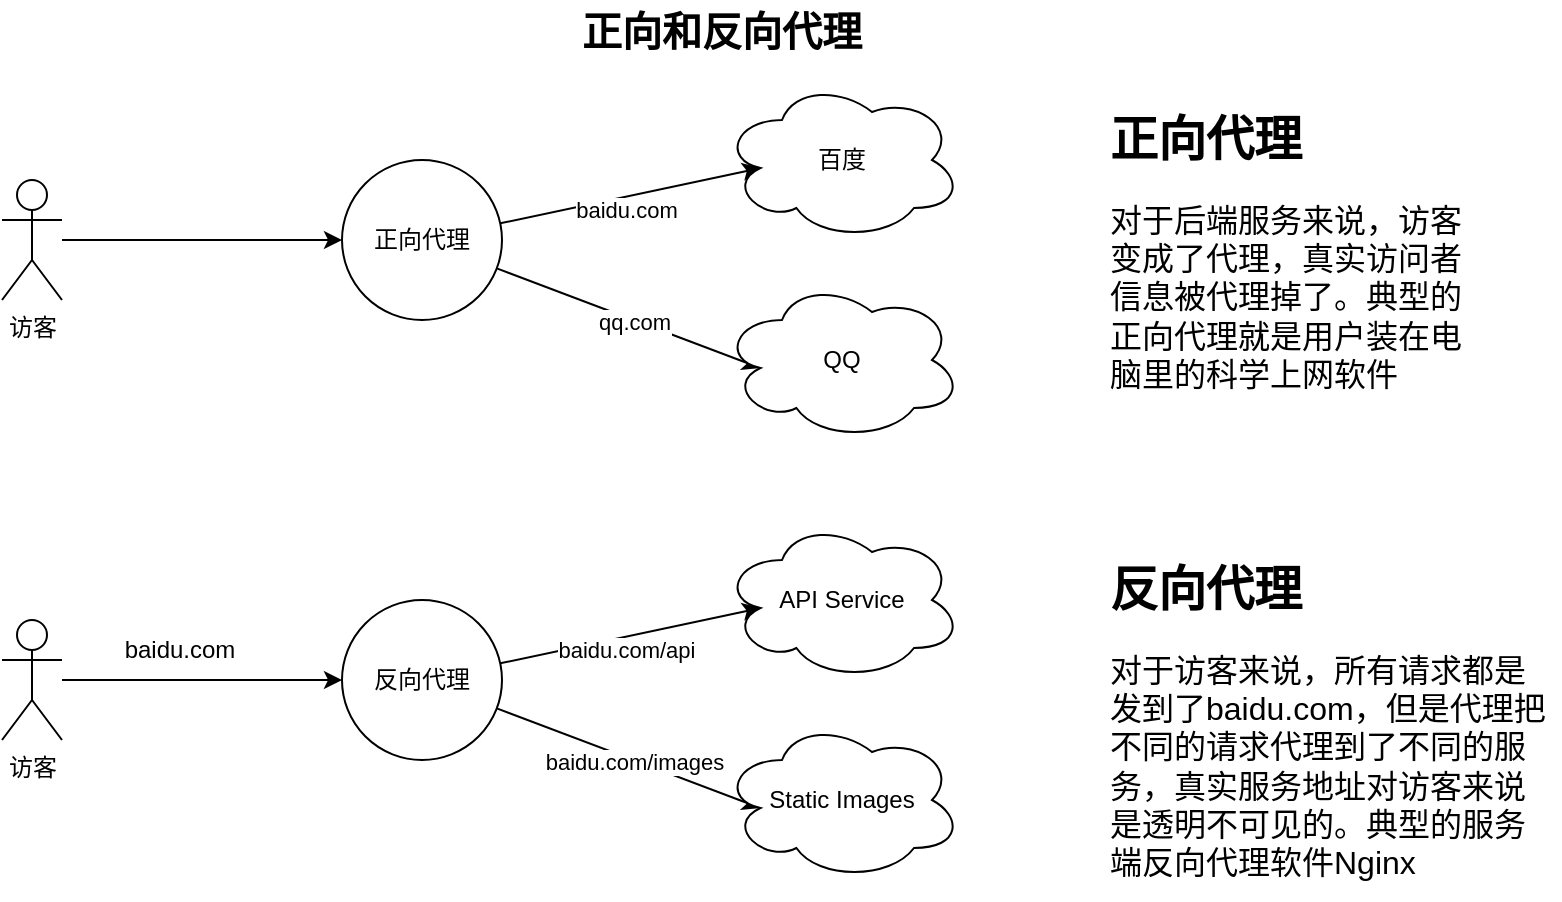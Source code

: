 <mxfile version="21.3.2" type="github">
  <diagram name="第 1 页" id="xoibS2SJCxxQ6S7KfYmW">
    <mxGraphModel dx="954" dy="549" grid="1" gridSize="10" guides="1" tooltips="1" connect="1" arrows="1" fold="1" page="1" pageScale="1" pageWidth="850" pageHeight="1100" math="0" shadow="0">
      <root>
        <mxCell id="0" />
        <mxCell id="1" parent="0" />
        <mxCell id="6ae03le2sl2ZFCW3vqm4-1" value="正向和反向代理" style="text;html=1;strokeColor=none;fillColor=none;align=center;verticalAlign=middle;whiteSpace=wrap;rounded=0;fontStyle=1;fontSize=20;" vertex="1" parent="1">
          <mxGeometry x="291" y="20" width="220" height="30" as="geometry" />
        </mxCell>
        <mxCell id="6ae03le2sl2ZFCW3vqm4-4" style="edgeStyle=orthogonalEdgeStyle;rounded=0;orthogonalLoop=1;jettySize=auto;html=1;entryX=0;entryY=0.5;entryDx=0;entryDy=0;" edge="1" parent="1" source="6ae03le2sl2ZFCW3vqm4-2" target="6ae03le2sl2ZFCW3vqm4-3">
          <mxGeometry relative="1" as="geometry" />
        </mxCell>
        <mxCell id="6ae03le2sl2ZFCW3vqm4-2" value="访客" style="shape=umlActor;verticalLabelPosition=bottom;verticalAlign=top;html=1;outlineConnect=0;" vertex="1" parent="1">
          <mxGeometry x="41" y="110" width="30" height="60" as="geometry" />
        </mxCell>
        <mxCell id="6ae03le2sl2ZFCW3vqm4-6" style="rounded=0;orthogonalLoop=1;jettySize=auto;html=1;entryX=0.16;entryY=0.55;entryDx=0;entryDy=0;entryPerimeter=0;" edge="1" parent="1" source="6ae03le2sl2ZFCW3vqm4-3" target="6ae03le2sl2ZFCW3vqm4-5">
          <mxGeometry relative="1" as="geometry" />
        </mxCell>
        <mxCell id="6ae03le2sl2ZFCW3vqm4-12" value="baidu.com" style="edgeLabel;html=1;align=center;verticalAlign=middle;resizable=0;points=[];" vertex="1" connectable="0" parent="6ae03le2sl2ZFCW3vqm4-6">
          <mxGeometry x="-0.051" y="-6" relative="1" as="geometry">
            <mxPoint as="offset" />
          </mxGeometry>
        </mxCell>
        <mxCell id="6ae03le2sl2ZFCW3vqm4-8" style="rounded=0;orthogonalLoop=1;jettySize=auto;html=1;entryX=0.16;entryY=0.55;entryDx=0;entryDy=0;entryPerimeter=0;" edge="1" parent="1" source="6ae03le2sl2ZFCW3vqm4-3" target="6ae03le2sl2ZFCW3vqm4-7">
          <mxGeometry relative="1" as="geometry" />
        </mxCell>
        <mxCell id="6ae03le2sl2ZFCW3vqm4-13" value="qq.com" style="edgeLabel;html=1;align=center;verticalAlign=middle;resizable=0;points=[];" vertex="1" connectable="0" parent="6ae03le2sl2ZFCW3vqm4-8">
          <mxGeometry x="0.045" y="-1" relative="1" as="geometry">
            <mxPoint as="offset" />
          </mxGeometry>
        </mxCell>
        <mxCell id="6ae03le2sl2ZFCW3vqm4-3" value="正向代理" style="ellipse;whiteSpace=wrap;html=1;aspect=fixed;" vertex="1" parent="1">
          <mxGeometry x="211" y="100" width="80" height="80" as="geometry" />
        </mxCell>
        <mxCell id="6ae03le2sl2ZFCW3vqm4-5" value="百度" style="ellipse;shape=cloud;whiteSpace=wrap;html=1;" vertex="1" parent="1">
          <mxGeometry x="401" y="60" width="120" height="80" as="geometry" />
        </mxCell>
        <mxCell id="6ae03le2sl2ZFCW3vqm4-7" value="QQ" style="ellipse;shape=cloud;whiteSpace=wrap;html=1;" vertex="1" parent="1">
          <mxGeometry x="401" y="160" width="120" height="80" as="geometry" />
        </mxCell>
        <mxCell id="6ae03le2sl2ZFCW3vqm4-9" value="&lt;h1&gt;正向代理&lt;br&gt;&lt;/h1&gt;&lt;p&gt;&lt;font style=&quot;font-size: 16px;&quot;&gt;对于后端服务来说，访客变成了代理，真实访问者信息被代理掉了。典型的正向代理就是用户装在电脑里的科学上网软件&lt;/font&gt;&lt;br&gt;&lt;/p&gt;" style="text;html=1;strokeColor=none;fillColor=none;spacing=5;spacingTop=-20;whiteSpace=wrap;overflow=hidden;rounded=0;" vertex="1" parent="1">
          <mxGeometry x="590" y="70" width="190" height="160" as="geometry" />
        </mxCell>
        <mxCell id="6ae03le2sl2ZFCW3vqm4-14" style="edgeStyle=orthogonalEdgeStyle;rounded=0;orthogonalLoop=1;jettySize=auto;html=1;entryX=0;entryY=0.5;entryDx=0;entryDy=0;" edge="1" source="6ae03le2sl2ZFCW3vqm4-15" target="6ae03le2sl2ZFCW3vqm4-20" parent="1">
          <mxGeometry relative="1" as="geometry" />
        </mxCell>
        <mxCell id="6ae03le2sl2ZFCW3vqm4-15" value="访客" style="shape=umlActor;verticalLabelPosition=bottom;verticalAlign=top;html=1;outlineConnect=0;" vertex="1" parent="1">
          <mxGeometry x="41" y="330" width="30" height="60" as="geometry" />
        </mxCell>
        <mxCell id="6ae03le2sl2ZFCW3vqm4-16" style="rounded=0;orthogonalLoop=1;jettySize=auto;html=1;entryX=0.16;entryY=0.55;entryDx=0;entryDy=0;entryPerimeter=0;" edge="1" source="6ae03le2sl2ZFCW3vqm4-20" target="6ae03le2sl2ZFCW3vqm4-21" parent="1">
          <mxGeometry relative="1" as="geometry" />
        </mxCell>
        <mxCell id="6ae03le2sl2ZFCW3vqm4-17" value="baidu.com/api" style="edgeLabel;html=1;align=center;verticalAlign=middle;resizable=0;points=[];" vertex="1" connectable="0" parent="6ae03le2sl2ZFCW3vqm4-16">
          <mxGeometry x="-0.051" y="-6" relative="1" as="geometry">
            <mxPoint as="offset" />
          </mxGeometry>
        </mxCell>
        <mxCell id="6ae03le2sl2ZFCW3vqm4-18" style="rounded=0;orthogonalLoop=1;jettySize=auto;html=1;entryX=0.16;entryY=0.55;entryDx=0;entryDy=0;entryPerimeter=0;" edge="1" source="6ae03le2sl2ZFCW3vqm4-20" target="6ae03le2sl2ZFCW3vqm4-22" parent="1">
          <mxGeometry relative="1" as="geometry" />
        </mxCell>
        <mxCell id="6ae03le2sl2ZFCW3vqm4-19" value="baidu.com/images" style="edgeLabel;html=1;align=center;verticalAlign=middle;resizable=0;points=[];" vertex="1" connectable="0" parent="6ae03le2sl2ZFCW3vqm4-18">
          <mxGeometry x="0.045" y="-1" relative="1" as="geometry">
            <mxPoint as="offset" />
          </mxGeometry>
        </mxCell>
        <mxCell id="6ae03le2sl2ZFCW3vqm4-20" value="反向代理" style="ellipse;whiteSpace=wrap;html=1;aspect=fixed;" vertex="1" parent="1">
          <mxGeometry x="211" y="320" width="80" height="80" as="geometry" />
        </mxCell>
        <mxCell id="6ae03le2sl2ZFCW3vqm4-21" value="API Service" style="ellipse;shape=cloud;whiteSpace=wrap;html=1;" vertex="1" parent="1">
          <mxGeometry x="401" y="280" width="120" height="80" as="geometry" />
        </mxCell>
        <mxCell id="6ae03le2sl2ZFCW3vqm4-22" value="Static Images" style="ellipse;shape=cloud;whiteSpace=wrap;html=1;" vertex="1" parent="1">
          <mxGeometry x="401" y="380" width="120" height="80" as="geometry" />
        </mxCell>
        <mxCell id="6ae03le2sl2ZFCW3vqm4-23" value="&lt;h1&gt;反向代理&lt;br&gt;&lt;/h1&gt;&lt;p&gt;&lt;font style=&quot;font-size: 16px;&quot;&gt;对于访客来说，所有请求都是发到了baidu.com，但是代理把不同的请求代理到了不同的服务，真实服务地址对访客来说是透明不可见的。典型的服务端反向代理软件Nginx&lt;/font&gt;&lt;br&gt;&lt;/p&gt;" style="text;html=1;strokeColor=none;fillColor=none;spacing=5;spacingTop=-20;whiteSpace=wrap;overflow=hidden;rounded=0;" vertex="1" parent="1">
          <mxGeometry x="590" y="295" width="230" height="175" as="geometry" />
        </mxCell>
        <mxCell id="6ae03le2sl2ZFCW3vqm4-25" value="baidu.com" style="text;html=1;strokeColor=none;fillColor=none;align=center;verticalAlign=middle;whiteSpace=wrap;rounded=0;" vertex="1" parent="1">
          <mxGeometry x="100" y="330" width="60" height="30" as="geometry" />
        </mxCell>
      </root>
    </mxGraphModel>
  </diagram>
</mxfile>
